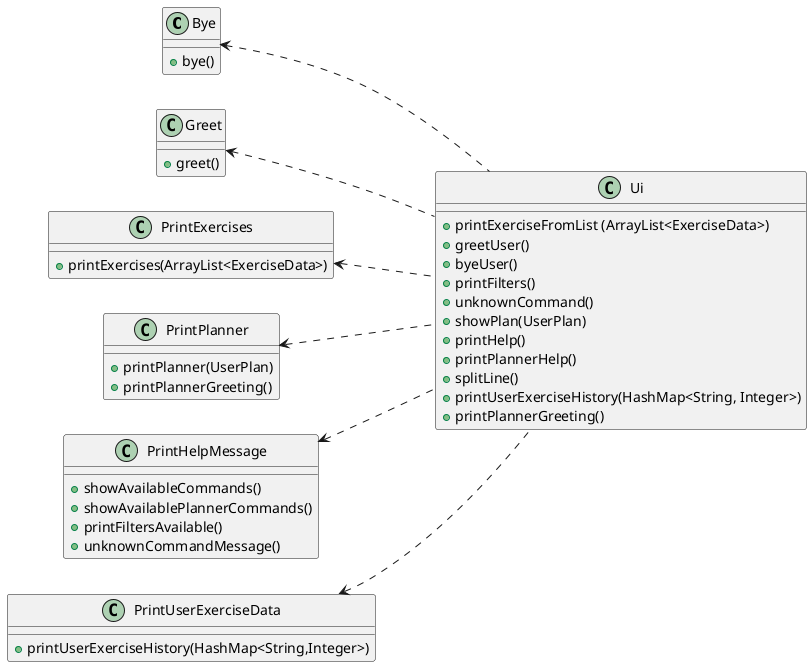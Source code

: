 @startuml
'https://plantuml.com/sequence-diagram

Class Bye {
+ bye()
}

Class Greet {
+ greet()
}

Class PrintExercises {
+ printExercises(ArrayList<ExerciseData>)
}

Class PrintPlanner {
+ printPlanner(UserPlan)
+ printPlannerGreeting()
}

Class PrintHelpMessage {
+ showAvailableCommands()
+ showAvailablePlannerCommands()
+ printFiltersAvailable()
+ unknownCommandMessage()
}

Class PrintUserExerciseData {
+ printUserExerciseHistory(HashMap<String,Integer>)
}

Class Ui {
+ printExerciseFromList (ArrayList<ExerciseData>)
+ greetUser()
+ byeUser()
+ printFilters()
+ unknownCommand()
+ showPlan(UserPlan)
+ printHelp()
+ printPlannerHelp()
+ splitLine()
+ printUserExerciseHistory(HashMap<String, Integer>)
+ printPlannerGreeting()
}

left to right direction
Bye <.. Ui
Greet <.. Ui
PrintExercises <.. Ui
PrintPlanner <.. Ui
PrintHelpMessage <.. Ui
PrintUserExerciseData <.. Ui

@enduml
